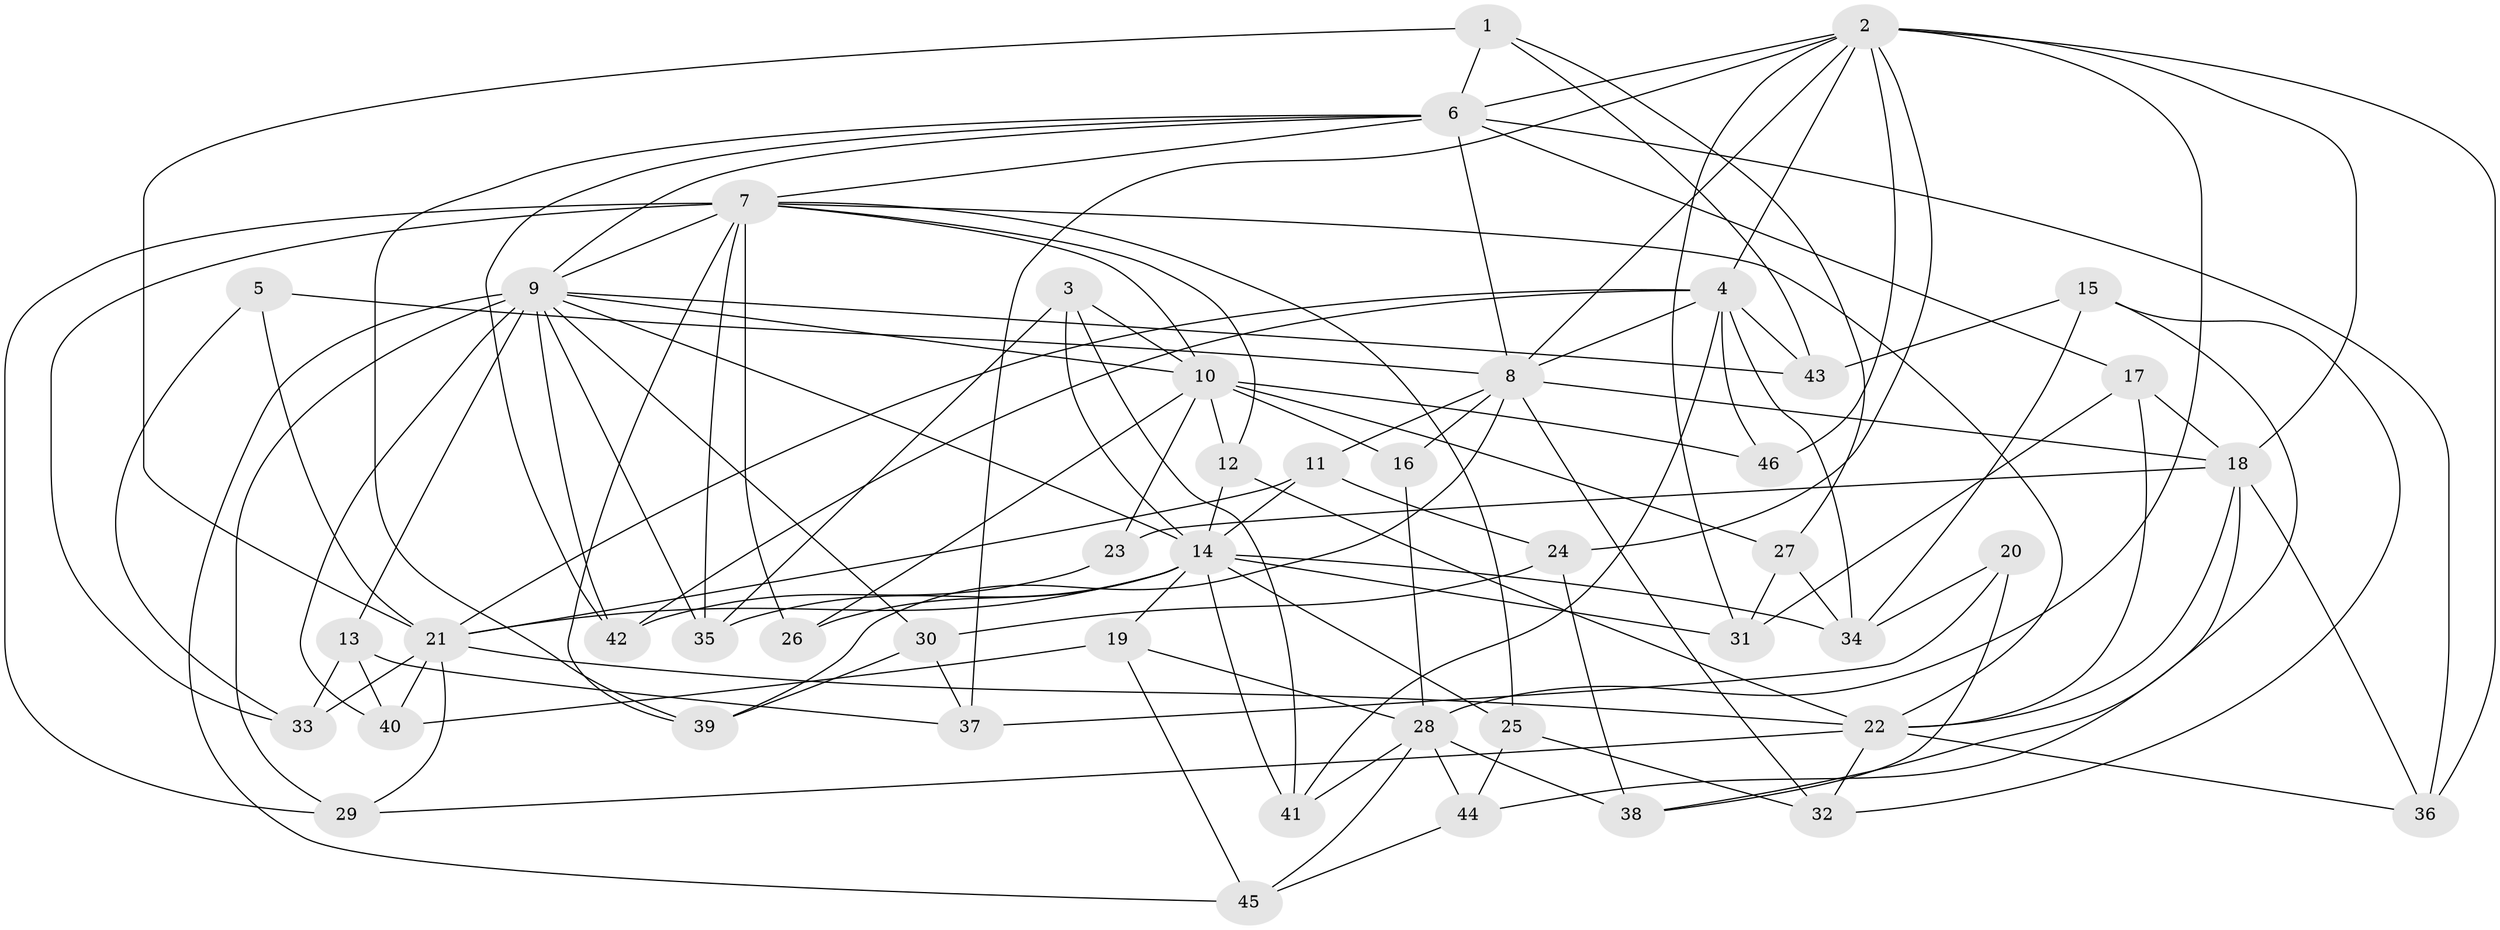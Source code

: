 // original degree distribution, {4: 1.0}
// Generated by graph-tools (version 1.1) at 2025/37/03/09/25 02:37:50]
// undirected, 46 vertices, 121 edges
graph export_dot {
graph [start="1"]
  node [color=gray90,style=filled];
  1;
  2;
  3;
  4;
  5;
  6;
  7;
  8;
  9;
  10;
  11;
  12;
  13;
  14;
  15;
  16;
  17;
  18;
  19;
  20;
  21;
  22;
  23;
  24;
  25;
  26;
  27;
  28;
  29;
  30;
  31;
  32;
  33;
  34;
  35;
  36;
  37;
  38;
  39;
  40;
  41;
  42;
  43;
  44;
  45;
  46;
  1 -- 6 [weight=1.0];
  1 -- 21 [weight=1.0];
  1 -- 27 [weight=1.0];
  1 -- 43 [weight=1.0];
  2 -- 4 [weight=2.0];
  2 -- 6 [weight=1.0];
  2 -- 8 [weight=1.0];
  2 -- 18 [weight=1.0];
  2 -- 24 [weight=1.0];
  2 -- 28 [weight=2.0];
  2 -- 31 [weight=1.0];
  2 -- 36 [weight=1.0];
  2 -- 37 [weight=1.0];
  2 -- 46 [weight=1.0];
  3 -- 10 [weight=1.0];
  3 -- 14 [weight=1.0];
  3 -- 35 [weight=1.0];
  3 -- 41 [weight=1.0];
  4 -- 8 [weight=2.0];
  4 -- 21 [weight=1.0];
  4 -- 34 [weight=3.0];
  4 -- 41 [weight=1.0];
  4 -- 42 [weight=1.0];
  4 -- 43 [weight=1.0];
  4 -- 46 [weight=1.0];
  5 -- 8 [weight=2.0];
  5 -- 21 [weight=1.0];
  5 -- 33 [weight=1.0];
  6 -- 7 [weight=1.0];
  6 -- 8 [weight=2.0];
  6 -- 9 [weight=1.0];
  6 -- 17 [weight=1.0];
  6 -- 36 [weight=1.0];
  6 -- 39 [weight=1.0];
  6 -- 42 [weight=1.0];
  7 -- 9 [weight=1.0];
  7 -- 10 [weight=1.0];
  7 -- 12 [weight=1.0];
  7 -- 22 [weight=1.0];
  7 -- 25 [weight=1.0];
  7 -- 26 [weight=2.0];
  7 -- 29 [weight=1.0];
  7 -- 33 [weight=1.0];
  7 -- 35 [weight=1.0];
  7 -- 39 [weight=1.0];
  8 -- 11 [weight=1.0];
  8 -- 16 [weight=1.0];
  8 -- 18 [weight=1.0];
  8 -- 32 [weight=1.0];
  8 -- 39 [weight=1.0];
  9 -- 10 [weight=1.0];
  9 -- 13 [weight=1.0];
  9 -- 14 [weight=1.0];
  9 -- 29 [weight=1.0];
  9 -- 30 [weight=1.0];
  9 -- 35 [weight=1.0];
  9 -- 40 [weight=1.0];
  9 -- 42 [weight=1.0];
  9 -- 43 [weight=1.0];
  9 -- 45 [weight=1.0];
  10 -- 12 [weight=1.0];
  10 -- 16 [weight=2.0];
  10 -- 23 [weight=2.0];
  10 -- 26 [weight=1.0];
  10 -- 27 [weight=1.0];
  10 -- 46 [weight=2.0];
  11 -- 14 [weight=1.0];
  11 -- 21 [weight=1.0];
  11 -- 24 [weight=1.0];
  12 -- 14 [weight=1.0];
  12 -- 22 [weight=1.0];
  13 -- 33 [weight=1.0];
  13 -- 37 [weight=1.0];
  13 -- 40 [weight=1.0];
  14 -- 19 [weight=1.0];
  14 -- 21 [weight=1.0];
  14 -- 25 [weight=1.0];
  14 -- 26 [weight=1.0];
  14 -- 31 [weight=1.0];
  14 -- 34 [weight=1.0];
  14 -- 35 [weight=1.0];
  14 -- 41 [weight=1.0];
  15 -- 32 [weight=1.0];
  15 -- 34 [weight=1.0];
  15 -- 43 [weight=1.0];
  15 -- 44 [weight=1.0];
  16 -- 28 [weight=1.0];
  17 -- 18 [weight=1.0];
  17 -- 22 [weight=1.0];
  17 -- 31 [weight=1.0];
  18 -- 22 [weight=2.0];
  18 -- 23 [weight=1.0];
  18 -- 36 [weight=1.0];
  18 -- 38 [weight=1.0];
  19 -- 28 [weight=1.0];
  19 -- 40 [weight=1.0];
  19 -- 45 [weight=1.0];
  20 -- 34 [weight=2.0];
  20 -- 37 [weight=1.0];
  20 -- 38 [weight=1.0];
  21 -- 22 [weight=2.0];
  21 -- 29 [weight=1.0];
  21 -- 33 [weight=1.0];
  21 -- 40 [weight=1.0];
  22 -- 29 [weight=1.0];
  22 -- 32 [weight=1.0];
  22 -- 36 [weight=1.0];
  23 -- 42 [weight=1.0];
  24 -- 30 [weight=1.0];
  24 -- 38 [weight=1.0];
  25 -- 32 [weight=1.0];
  25 -- 44 [weight=1.0];
  27 -- 31 [weight=1.0];
  27 -- 34 [weight=1.0];
  28 -- 38 [weight=1.0];
  28 -- 41 [weight=1.0];
  28 -- 44 [weight=1.0];
  28 -- 45 [weight=1.0];
  30 -- 37 [weight=1.0];
  30 -- 39 [weight=1.0];
  44 -- 45 [weight=1.0];
}
